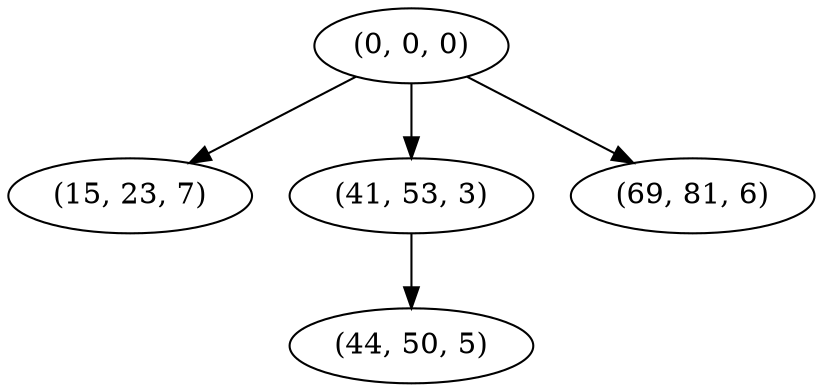 digraph tree {
    "(0, 0, 0)";
    "(15, 23, 7)";
    "(41, 53, 3)";
    "(44, 50, 5)";
    "(69, 81, 6)";
    "(0, 0, 0)" -> "(15, 23, 7)";
    "(0, 0, 0)" -> "(41, 53, 3)";
    "(0, 0, 0)" -> "(69, 81, 6)";
    "(41, 53, 3)" -> "(44, 50, 5)";
}
